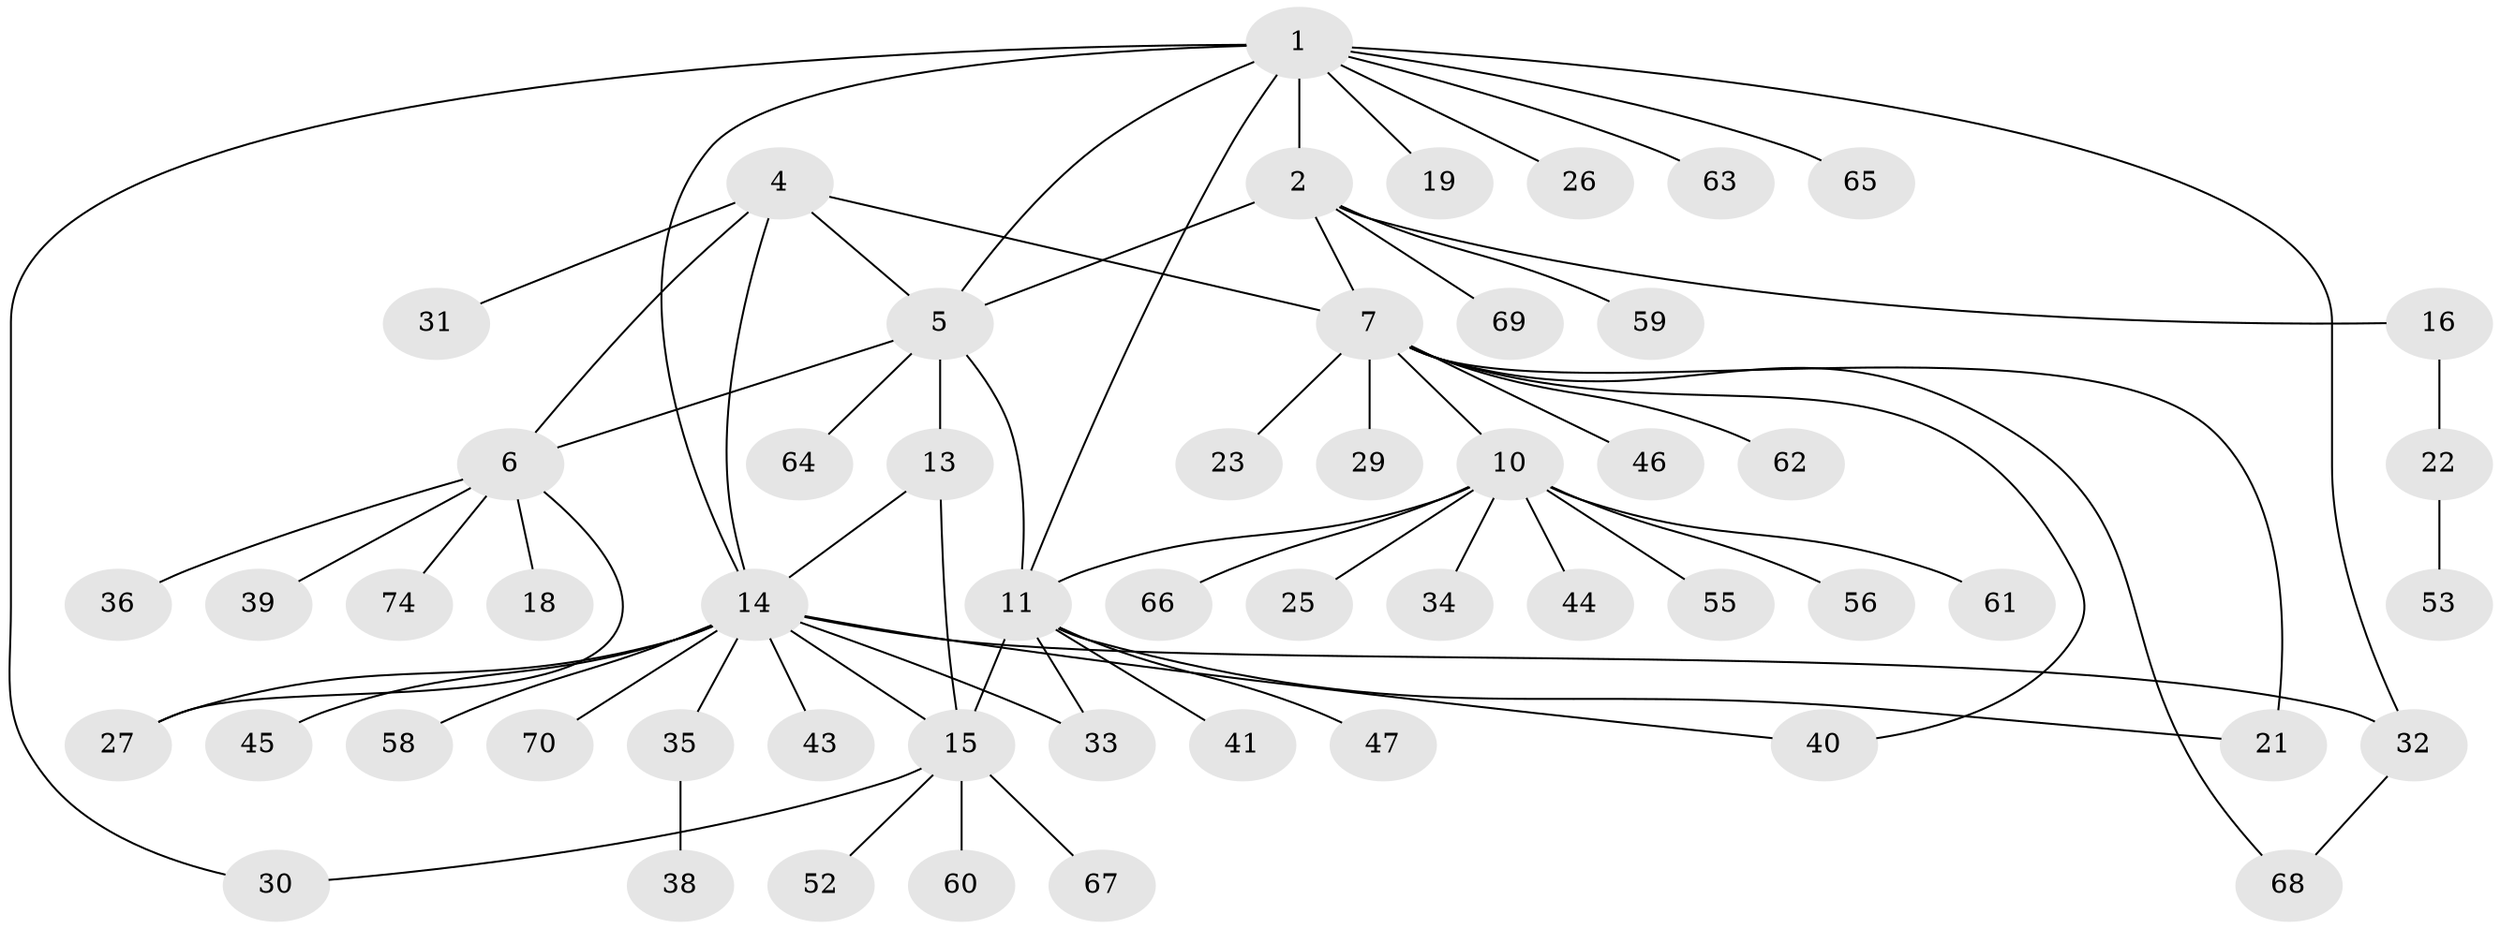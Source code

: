 // Generated by graph-tools (version 1.1) at 2025/52/02/27/25 19:52:22]
// undirected, 55 vertices, 70 edges
graph export_dot {
graph [start="1"]
  node [color=gray90,style=filled];
  1 [super="+3"];
  2 [super="+17"];
  4 [super="+9"];
  5 [super="+49"];
  6 [super="+48"];
  7 [super="+8"];
  10 [super="+54"];
  11 [super="+12"];
  13 [super="+57"];
  14 [super="+20"];
  15 [super="+28"];
  16 [super="+24"];
  18;
  19 [super="+50"];
  21 [super="+73"];
  22 [super="+42"];
  23;
  25;
  26;
  27;
  29;
  30;
  31;
  32 [super="+37"];
  33;
  34;
  35 [super="+51"];
  36;
  38;
  39 [super="+71"];
  40;
  41;
  43;
  44;
  45;
  46;
  47;
  52;
  53;
  55;
  56;
  58 [super="+72"];
  59;
  60;
  61;
  62;
  63;
  64;
  65;
  66;
  67;
  68;
  69;
  70;
  74;
  1 -- 2 [weight=2];
  1 -- 14;
  1 -- 19;
  1 -- 26;
  1 -- 32;
  1 -- 63;
  1 -- 65;
  1 -- 5;
  1 -- 11;
  1 -- 30;
  2 -- 16;
  2 -- 59;
  2 -- 69;
  2 -- 5;
  2 -- 7;
  4 -- 5;
  4 -- 6;
  4 -- 31;
  4 -- 14;
  4 -- 7 [weight=2];
  5 -- 6;
  5 -- 13;
  5 -- 64;
  5 -- 11;
  6 -- 18;
  6 -- 27;
  6 -- 36;
  6 -- 39;
  6 -- 74;
  7 -- 68;
  7 -- 40;
  7 -- 10;
  7 -- 46;
  7 -- 21;
  7 -- 23;
  7 -- 29;
  7 -- 62;
  10 -- 11 [weight=2];
  10 -- 25;
  10 -- 34;
  10 -- 44;
  10 -- 55;
  10 -- 56;
  10 -- 61;
  10 -- 66;
  11 -- 15;
  11 -- 33;
  11 -- 41;
  11 -- 47;
  11 -- 21;
  13 -- 14;
  13 -- 15;
  14 -- 15;
  14 -- 27;
  14 -- 33;
  14 -- 35;
  14 -- 40;
  14 -- 43;
  14 -- 45;
  14 -- 58;
  14 -- 70;
  14 -- 32;
  15 -- 67;
  15 -- 52;
  15 -- 60;
  15 -- 30;
  16 -- 22;
  22 -- 53;
  32 -- 68;
  35 -- 38;
}
